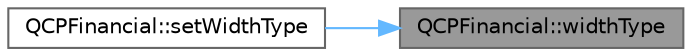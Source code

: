 digraph "QCPFinancial::widthType"
{
 // LATEX_PDF_SIZE
  bgcolor="transparent";
  edge [fontname=Helvetica,fontsize=10,labelfontname=Helvetica,labelfontsize=10];
  node [fontname=Helvetica,fontsize=10,shape=box,height=0.2,width=0.4];
  rankdir="RL";
  Node1 [label="QCPFinancial::widthType",height=0.2,width=0.4,color="gray40", fillcolor="grey60", style="filled", fontcolor="black",tooltip=" "];
  Node1 -> Node2 [dir="back",color="steelblue1",style="solid"];
  Node2 [label="QCPFinancial::setWidthType",height=0.2,width=0.4,color="grey40", fillcolor="white", style="filled",URL="$class_q_c_p_financial.html#a204b7b710352796593a432b723e34089",tooltip=" "];
}
